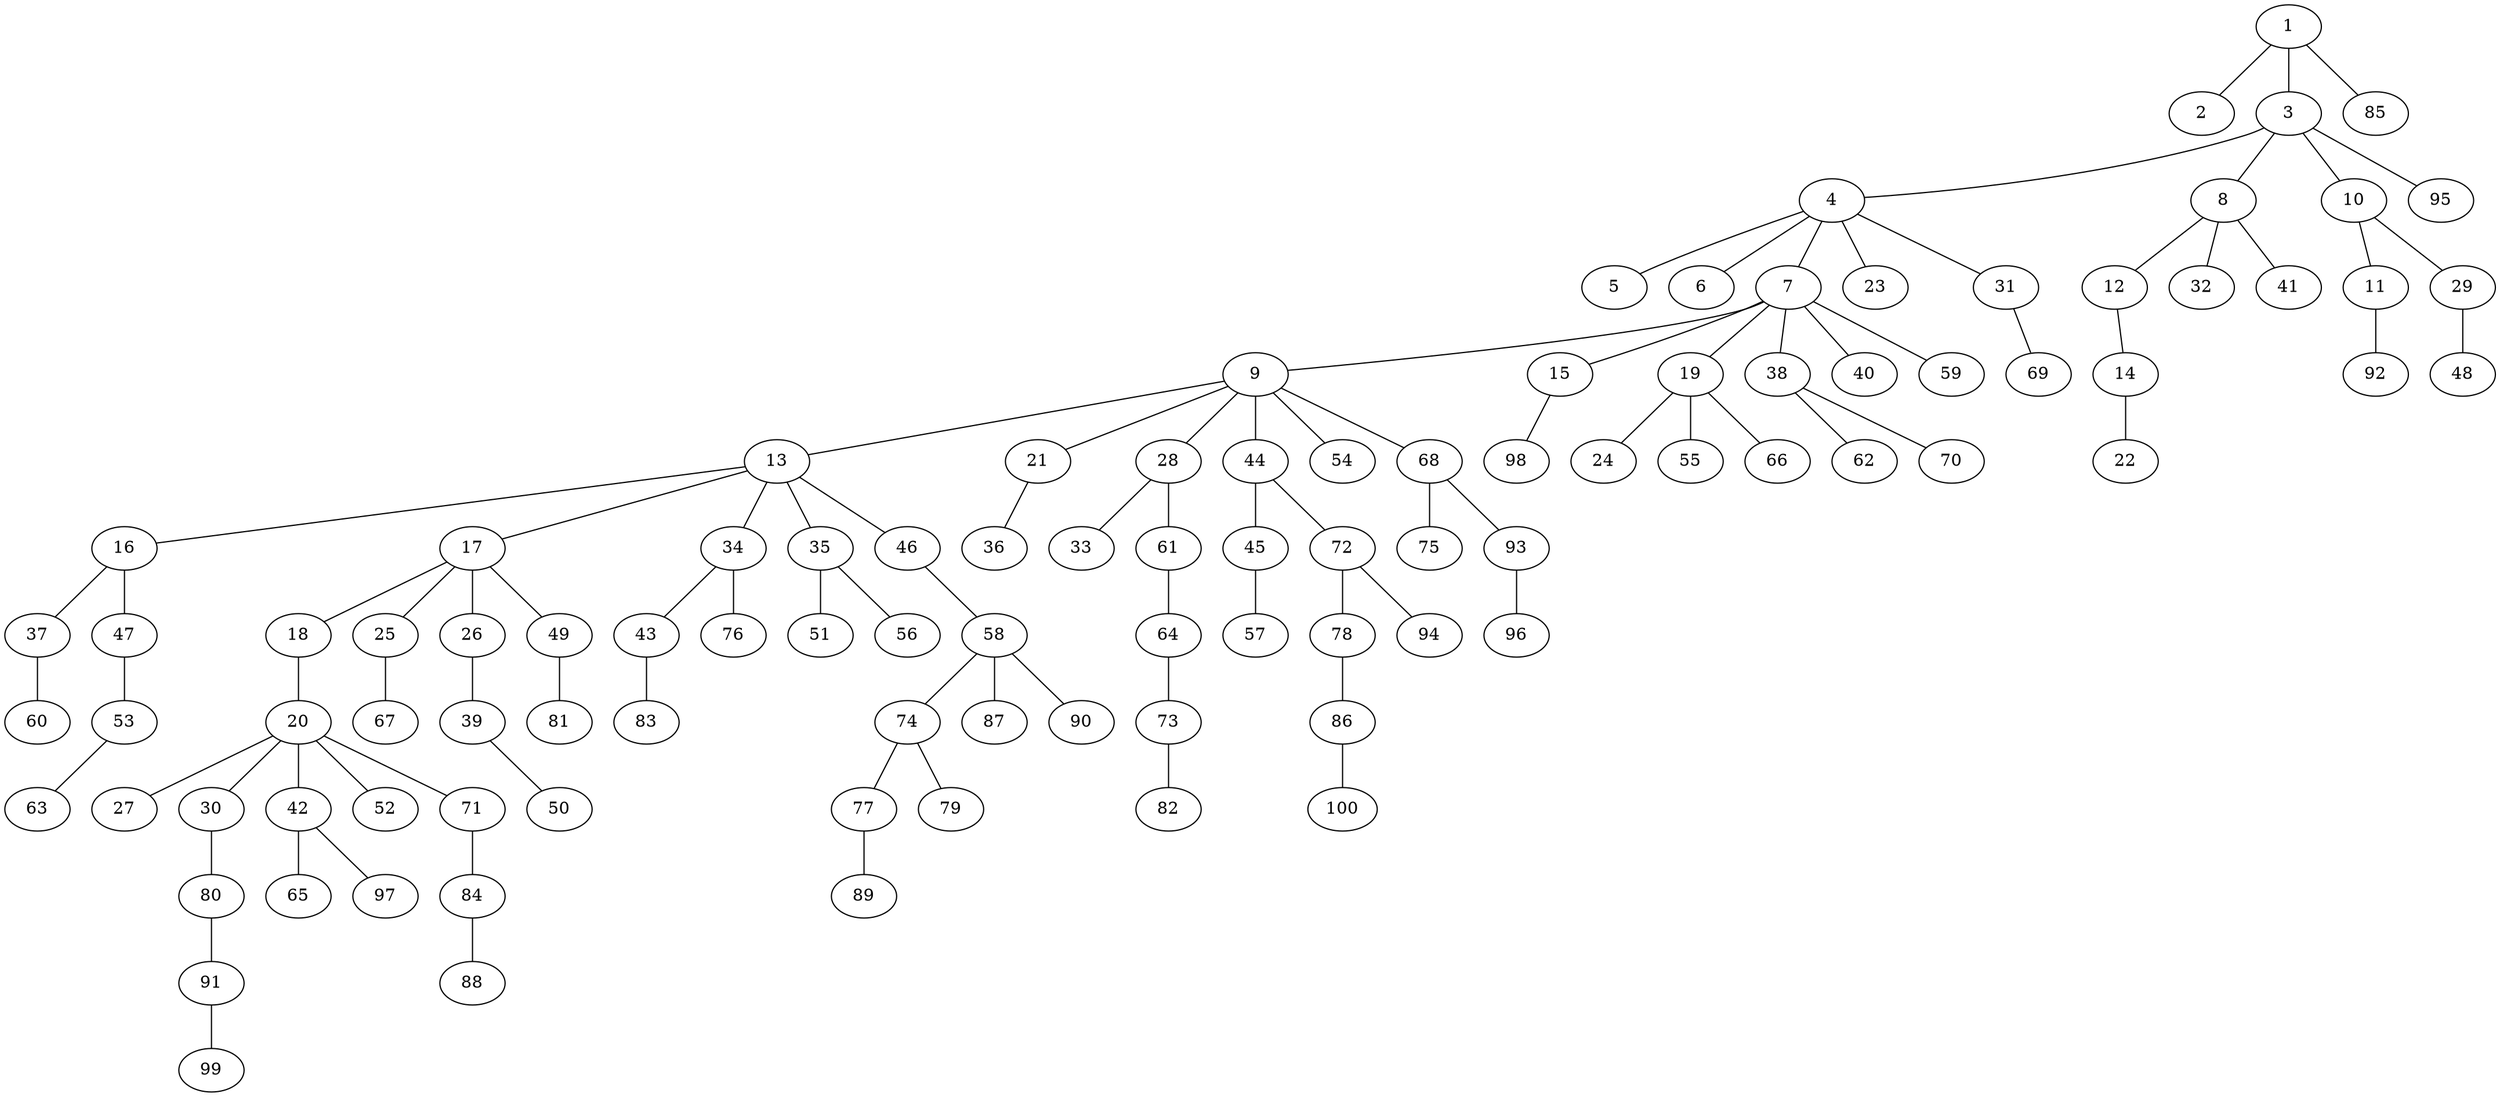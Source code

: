 graph graphname {1--2
1--3
1--85
3--4
3--8
3--10
3--95
4--5
4--6
4--7
4--23
4--31
7--9
7--15
7--19
7--38
7--40
7--59
8--12
8--32
8--41
9--13
9--21
9--28
9--44
9--54
9--68
10--11
10--29
11--92
12--14
13--16
13--17
13--34
13--35
13--46
14--22
15--98
16--37
16--47
17--18
17--25
17--26
17--49
18--20
19--24
19--55
19--66
20--27
20--30
20--42
20--52
20--71
21--36
25--67
26--39
28--33
28--61
29--48
30--80
31--69
34--43
34--76
35--51
35--56
37--60
38--62
38--70
39--50
42--65
42--97
43--83
44--45
44--72
45--57
46--58
47--53
49--81
53--63
58--74
58--87
58--90
61--64
64--73
68--75
68--93
71--84
72--78
72--94
73--82
74--77
74--79
77--89
78--86
80--91
84--88
86--100
91--99
93--96
}